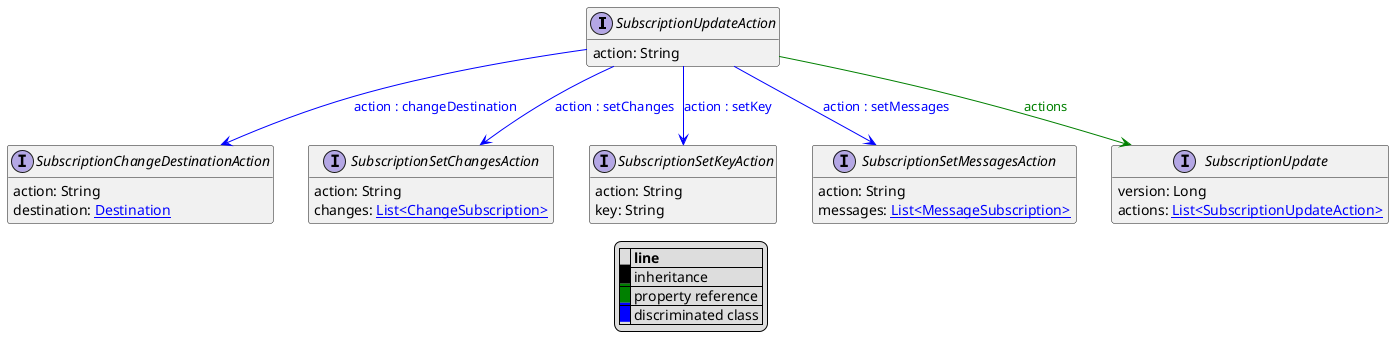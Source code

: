 @startuml

hide empty fields
hide empty methods
legend
|= |= line |
|<back:black>   </back>| inheritance |
|<back:green>   </back>| property reference |
|<back:blue>   </back>| discriminated class |
endlegend
interface SubscriptionUpdateAction [[SubscriptionUpdateAction.svg]]  {
    action: String
}


interface SubscriptionChangeDestinationAction [[SubscriptionChangeDestinationAction.svg]]  {
    action: String
    destination: [[Destination.svg Destination]]
}
interface SubscriptionSetChangesAction [[SubscriptionSetChangesAction.svg]]  {
    action: String
    changes: [[ChangeSubscription.svg List<ChangeSubscription>]]
}
interface SubscriptionSetKeyAction [[SubscriptionSetKeyAction.svg]]  {
    action: String
    key: String
}
interface SubscriptionSetMessagesAction [[SubscriptionSetMessagesAction.svg]]  {
    action: String
    messages: [[MessageSubscription.svg List<MessageSubscription>]]
}
interface SubscriptionUpdate [[SubscriptionUpdate.svg]]  {
    version: Long
    actions: [[SubscriptionUpdateAction.svg List<SubscriptionUpdateAction>]]
}
SubscriptionUpdateAction --> SubscriptionChangeDestinationAction #blue;text:blue : "action : changeDestination"
SubscriptionUpdateAction --> SubscriptionSetChangesAction #blue;text:blue : "action : setChanges"
SubscriptionUpdateAction --> SubscriptionSetKeyAction #blue;text:blue : "action : setKey"
SubscriptionUpdateAction --> SubscriptionSetMessagesAction #blue;text:blue : "action : setMessages"
SubscriptionUpdateAction --> SubscriptionUpdate #green;text:green : "actions"
@enduml
